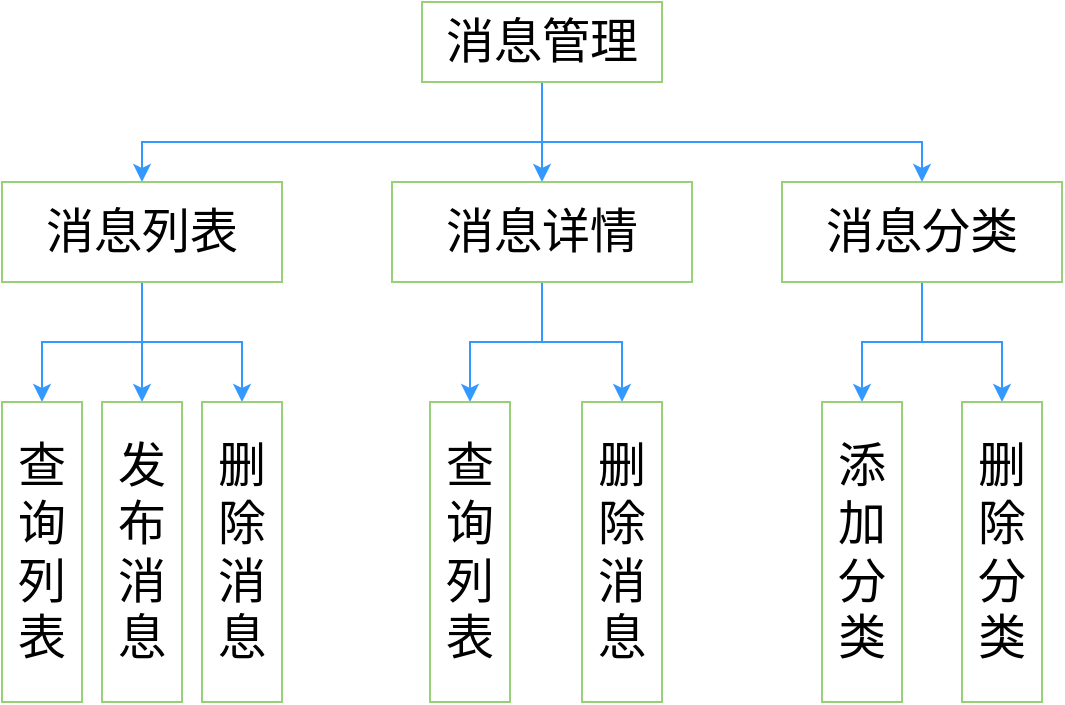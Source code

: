 <mxfile version="20.2.6" type="github">
  <diagram id="FW3MYb8ZjKIzuzDM6Gpq" name="第 1 页">
    <mxGraphModel dx="1426" dy="1792" grid="1" gridSize="10" guides="1" tooltips="1" connect="1" arrows="1" fold="1" page="1" pageScale="1" pageWidth="827" pageHeight="1169" math="0" shadow="0">
      <root>
        <mxCell id="0" />
        <mxCell id="1" parent="0" />
        <mxCell id="yx0onMtcKY9YR94uSf9I-1" style="edgeStyle=orthogonalEdgeStyle;rounded=0;orthogonalLoop=1;jettySize=auto;html=1;entryX=0.5;entryY=0;entryDx=0;entryDy=0;fontSize=24;strokeColor=#3399FF;" edge="1" parent="1" source="yx0onMtcKY9YR94uSf9I-4" target="yx0onMtcKY9YR94uSf9I-5">
          <mxGeometry relative="1" as="geometry">
            <Array as="points">
              <mxPoint x="450" y="-640" />
              <mxPoint x="250" y="-640" />
            </Array>
          </mxGeometry>
        </mxCell>
        <mxCell id="yx0onMtcKY9YR94uSf9I-2" style="edgeStyle=orthogonalEdgeStyle;rounded=0;orthogonalLoop=1;jettySize=auto;html=1;entryX=0.5;entryY=0;entryDx=0;entryDy=0;fontSize=24;strokeColor=#3399FF;" edge="1" parent="1" source="yx0onMtcKY9YR94uSf9I-4" target="yx0onMtcKY9YR94uSf9I-6">
          <mxGeometry relative="1" as="geometry" />
        </mxCell>
        <mxCell id="yx0onMtcKY9YR94uSf9I-3" style="edgeStyle=orthogonalEdgeStyle;rounded=0;orthogonalLoop=1;jettySize=auto;html=1;entryX=0.5;entryY=0;entryDx=0;entryDy=0;strokeColor=#3399FF;" edge="1" parent="1" source="yx0onMtcKY9YR94uSf9I-4" target="yx0onMtcKY9YR94uSf9I-7">
          <mxGeometry relative="1" as="geometry">
            <Array as="points">
              <mxPoint x="450" y="-640" />
              <mxPoint x="640" y="-640" />
            </Array>
          </mxGeometry>
        </mxCell>
        <mxCell id="yx0onMtcKY9YR94uSf9I-4" value="消息管理" style="rounded=0;whiteSpace=wrap;html=1;fontSize=24;strokeColor=#97D077;" vertex="1" parent="1">
          <mxGeometry x="390" y="-710" width="120" height="40" as="geometry" />
        </mxCell>
        <mxCell id="yx0onMtcKY9YR94uSf9I-15" style="edgeStyle=orthogonalEdgeStyle;rounded=0;orthogonalLoop=1;jettySize=auto;html=1;entryX=0.5;entryY=0;entryDx=0;entryDy=0;strokeColor=#3399FF;" edge="1" parent="1" source="yx0onMtcKY9YR94uSf9I-5" target="yx0onMtcKY9YR94uSf9I-8">
          <mxGeometry relative="1" as="geometry" />
        </mxCell>
        <mxCell id="yx0onMtcKY9YR94uSf9I-16" style="edgeStyle=orthogonalEdgeStyle;rounded=0;orthogonalLoop=1;jettySize=auto;html=1;strokeColor=#3399FF;" edge="1" parent="1" source="yx0onMtcKY9YR94uSf9I-5" target="yx0onMtcKY9YR94uSf9I-9">
          <mxGeometry relative="1" as="geometry" />
        </mxCell>
        <mxCell id="yx0onMtcKY9YR94uSf9I-17" style="edgeStyle=orthogonalEdgeStyle;rounded=0;orthogonalLoop=1;jettySize=auto;html=1;entryX=0.5;entryY=0;entryDx=0;entryDy=0;strokeColor=#3399FF;" edge="1" parent="1" source="yx0onMtcKY9YR94uSf9I-5" target="yx0onMtcKY9YR94uSf9I-10">
          <mxGeometry relative="1" as="geometry" />
        </mxCell>
        <mxCell id="yx0onMtcKY9YR94uSf9I-5" value="消息列表" style="rounded=0;whiteSpace=wrap;html=1;fontSize=24;strokeColor=#97D077;" vertex="1" parent="1">
          <mxGeometry x="180" y="-620" width="140" height="50" as="geometry" />
        </mxCell>
        <mxCell id="yx0onMtcKY9YR94uSf9I-18" style="edgeStyle=orthogonalEdgeStyle;rounded=0;orthogonalLoop=1;jettySize=auto;html=1;entryX=0.5;entryY=0;entryDx=0;entryDy=0;strokeColor=#3399FF;" edge="1" parent="1" source="yx0onMtcKY9YR94uSf9I-6" target="yx0onMtcKY9YR94uSf9I-11">
          <mxGeometry relative="1" as="geometry" />
        </mxCell>
        <mxCell id="yx0onMtcKY9YR94uSf9I-19" style="edgeStyle=orthogonalEdgeStyle;rounded=0;orthogonalLoop=1;jettySize=auto;html=1;entryX=0.5;entryY=0;entryDx=0;entryDy=0;strokeColor=#3399FF;" edge="1" parent="1" source="yx0onMtcKY9YR94uSf9I-6" target="yx0onMtcKY9YR94uSf9I-12">
          <mxGeometry relative="1" as="geometry" />
        </mxCell>
        <mxCell id="yx0onMtcKY9YR94uSf9I-6" value="消息详情" style="rounded=0;whiteSpace=wrap;html=1;fontSize=24;strokeColor=#97D077;" vertex="1" parent="1">
          <mxGeometry x="375" y="-620" width="150" height="50" as="geometry" />
        </mxCell>
        <mxCell id="yx0onMtcKY9YR94uSf9I-20" style="edgeStyle=orthogonalEdgeStyle;rounded=0;orthogonalLoop=1;jettySize=auto;html=1;entryX=0.5;entryY=0;entryDx=0;entryDy=0;strokeColor=#3399FF;" edge="1" parent="1" source="yx0onMtcKY9YR94uSf9I-7" target="yx0onMtcKY9YR94uSf9I-13">
          <mxGeometry relative="1" as="geometry" />
        </mxCell>
        <mxCell id="yx0onMtcKY9YR94uSf9I-21" style="edgeStyle=orthogonalEdgeStyle;rounded=0;orthogonalLoop=1;jettySize=auto;html=1;entryX=0.5;entryY=0;entryDx=0;entryDy=0;strokeColor=#3399FF;" edge="1" parent="1" source="yx0onMtcKY9YR94uSf9I-7" target="yx0onMtcKY9YR94uSf9I-14">
          <mxGeometry relative="1" as="geometry" />
        </mxCell>
        <mxCell id="yx0onMtcKY9YR94uSf9I-7" value="消息分类" style="rounded=0;whiteSpace=wrap;html=1;fontSize=24;strokeColor=#97D077;" vertex="1" parent="1">
          <mxGeometry x="570" y="-620" width="140" height="50" as="geometry" />
        </mxCell>
        <mxCell id="yx0onMtcKY9YR94uSf9I-8" value="&lt;span style=&quot;font-size: 24px;&quot;&gt;查询列表&lt;/span&gt;" style="rounded=0;whiteSpace=wrap;html=1;strokeColor=#97D077;" vertex="1" parent="1">
          <mxGeometry x="180" y="-510" width="40" height="150" as="geometry" />
        </mxCell>
        <mxCell id="yx0onMtcKY9YR94uSf9I-9" value="&lt;span style=&quot;font-size: 24px;&quot;&gt;发布消息&lt;/span&gt;" style="rounded=0;whiteSpace=wrap;html=1;strokeColor=#97D077;" vertex="1" parent="1">
          <mxGeometry x="230" y="-510" width="40" height="150" as="geometry" />
        </mxCell>
        <mxCell id="yx0onMtcKY9YR94uSf9I-10" value="&lt;span style=&quot;font-size: 24px;&quot;&gt;删除消息&lt;/span&gt;" style="rounded=0;whiteSpace=wrap;html=1;strokeColor=#97D077;" vertex="1" parent="1">
          <mxGeometry x="280" y="-510" width="40" height="150" as="geometry" />
        </mxCell>
        <mxCell id="yx0onMtcKY9YR94uSf9I-11" value="&lt;span style=&quot;font-size: 24px;&quot;&gt;查询列表&lt;/span&gt;" style="rounded=0;whiteSpace=wrap;html=1;strokeColor=#97D077;" vertex="1" parent="1">
          <mxGeometry x="394" y="-510" width="40" height="150" as="geometry" />
        </mxCell>
        <mxCell id="yx0onMtcKY9YR94uSf9I-12" value="&lt;span style=&quot;font-size: 24px;&quot;&gt;删除消息&lt;/span&gt;" style="rounded=0;whiteSpace=wrap;html=1;strokeColor=#97D077;" vertex="1" parent="1">
          <mxGeometry x="470" y="-510" width="40" height="150" as="geometry" />
        </mxCell>
        <mxCell id="yx0onMtcKY9YR94uSf9I-13" value="&lt;span style=&quot;font-size: 24px;&quot;&gt;添加分类&lt;/span&gt;" style="rounded=0;whiteSpace=wrap;html=1;strokeColor=#97D077;" vertex="1" parent="1">
          <mxGeometry x="590" y="-510" width="40" height="150" as="geometry" />
        </mxCell>
        <mxCell id="yx0onMtcKY9YR94uSf9I-14" value="&lt;span style=&quot;font-size: 24px;&quot;&gt;删除分类&lt;/span&gt;" style="rounded=0;whiteSpace=wrap;html=1;strokeColor=#97D077;" vertex="1" parent="1">
          <mxGeometry x="660" y="-510" width="40" height="150" as="geometry" />
        </mxCell>
      </root>
    </mxGraphModel>
  </diagram>
</mxfile>

